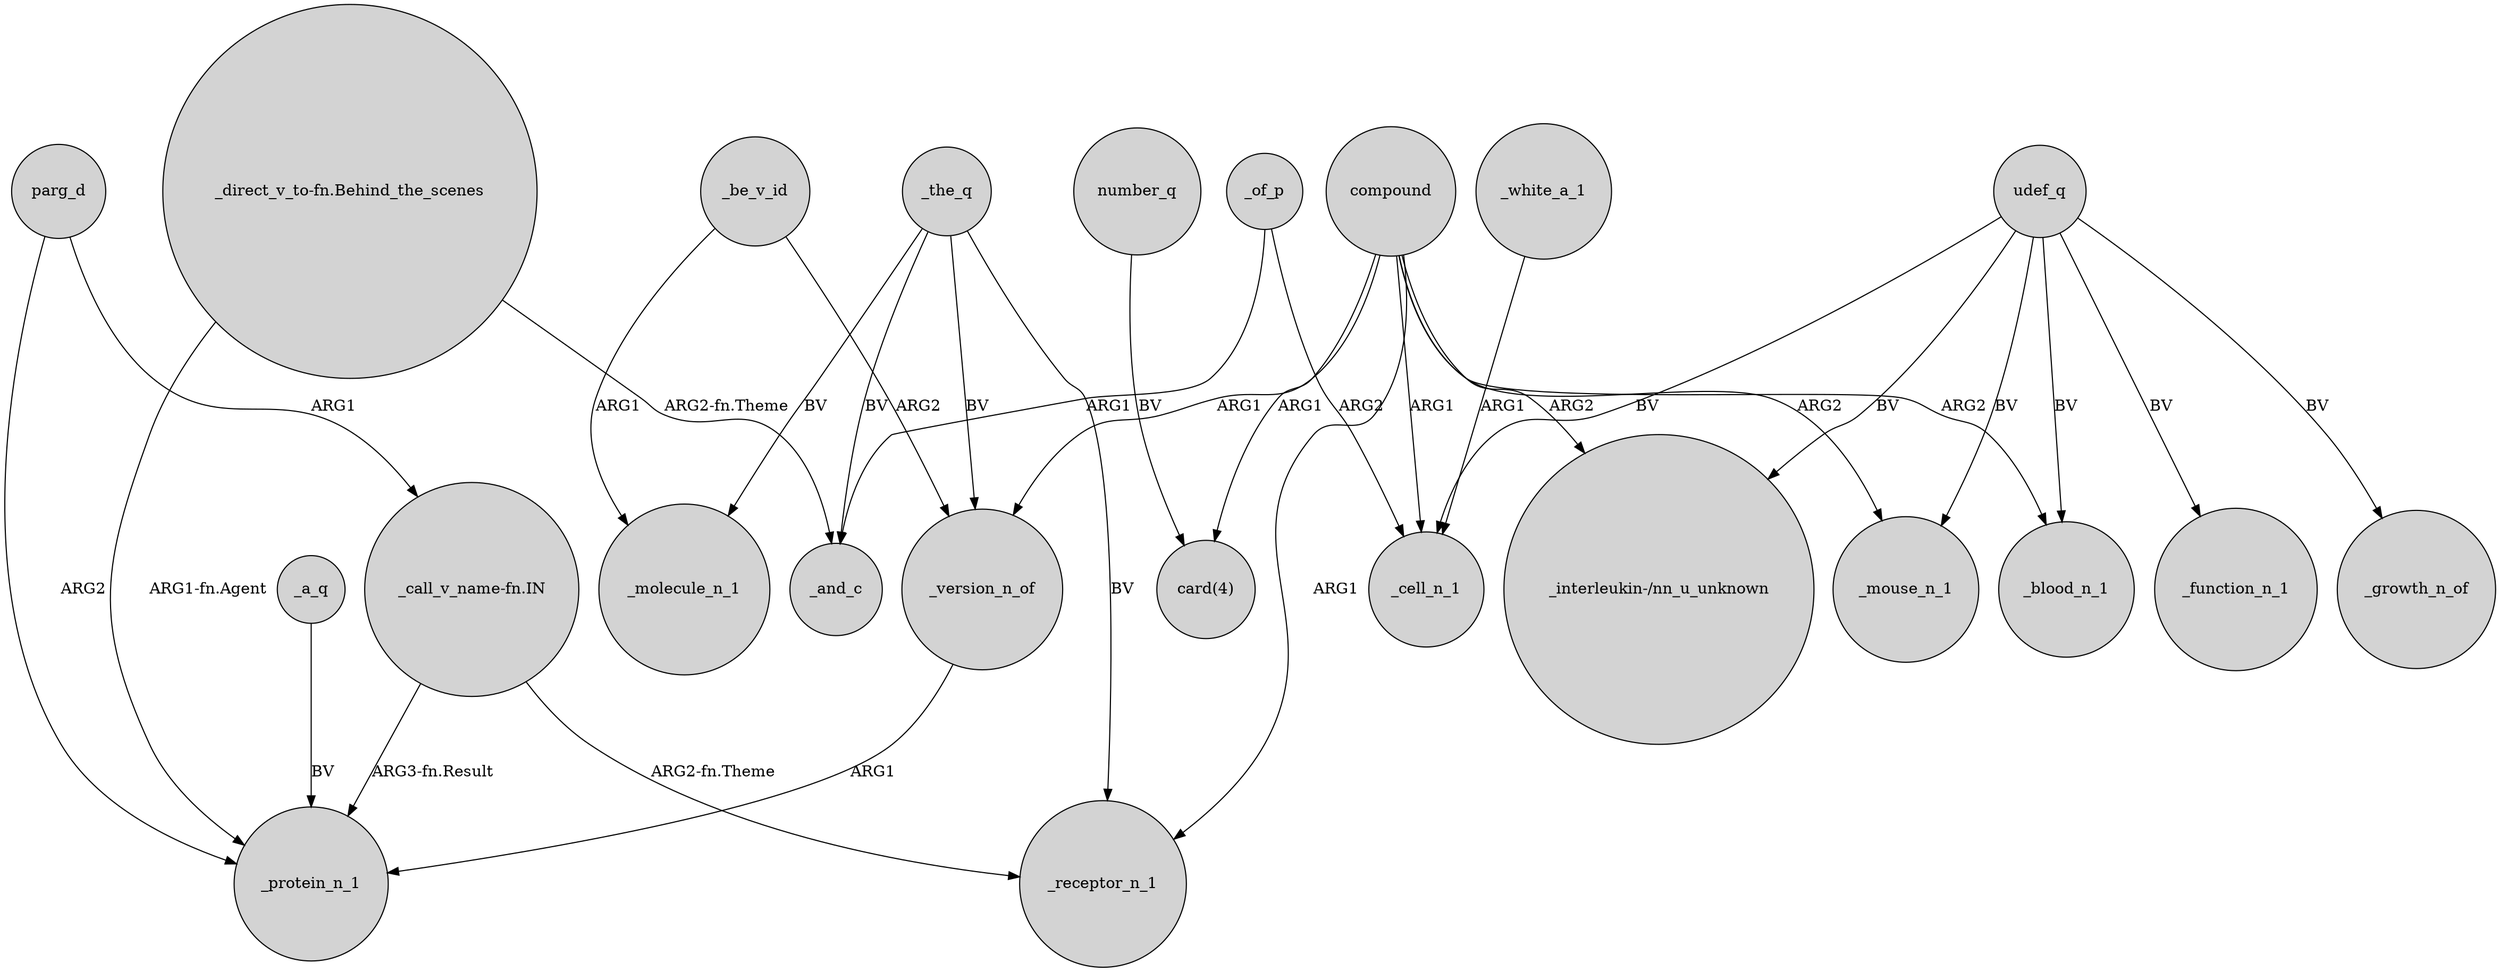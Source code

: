 digraph {
	node [shape=circle style=filled]
	_version_n_of -> _protein_n_1 [label=ARG1]
	number_q -> "card(4)" [label=BV]
	_the_q -> _version_n_of [label=BV]
	_the_q -> _and_c [label=BV]
	"_direct_v_to-fn.Behind_the_scenes" -> _and_c [label="ARG2-fn.Theme"]
	udef_q -> _mouse_n_1 [label=BV]
	_a_q -> _protein_n_1 [label=BV]
	compound -> _mouse_n_1 [label=ARG2]
	_the_q -> _molecule_n_1 [label=BV]
	"_call_v_name-fn.IN" -> _receptor_n_1 [label="ARG2-fn.Theme"]
	_be_v_id -> _molecule_n_1 [label=ARG1]
	_the_q -> _receptor_n_1 [label=BV]
	compound -> "_interleukin-/nn_u_unknown" [label=ARG2]
	parg_d -> _protein_n_1 [label=ARG2]
	_be_v_id -> _version_n_of [label=ARG2]
	udef_q -> _blood_n_1 [label=BV]
	compound -> _version_n_of [label=ARG1]
	compound -> _receptor_n_1 [label=ARG1]
	parg_d -> "_call_v_name-fn.IN" [label=ARG1]
	udef_q -> _function_n_1 [label=BV]
	"_direct_v_to-fn.Behind_the_scenes" -> _protein_n_1 [label="ARG1-fn.Agent"]
	compound -> _cell_n_1 [label=ARG1]
	"_call_v_name-fn.IN" -> _protein_n_1 [label="ARG3-fn.Result"]
	_of_p -> _and_c [label=ARG1]
	udef_q -> _cell_n_1 [label=BV]
	udef_q -> "_interleukin-/nn_u_unknown" [label=BV]
	_of_p -> _cell_n_1 [label=ARG2]
	udef_q -> _growth_n_of [label=BV]
	_white_a_1 -> _cell_n_1 [label=ARG1]
	compound -> "card(4)" [label=ARG1]
	compound -> _blood_n_1 [label=ARG2]
}
